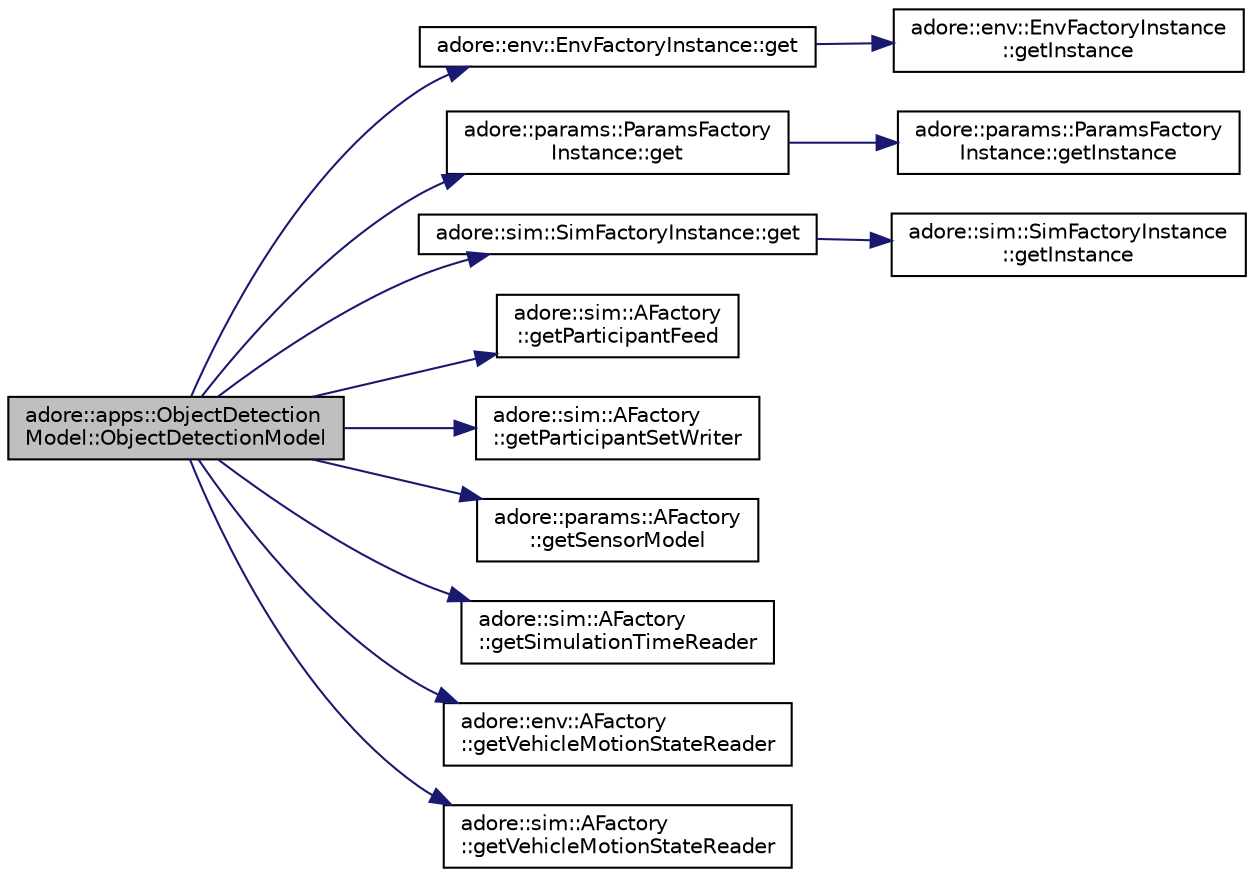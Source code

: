 digraph "adore::apps::ObjectDetectionModel::ObjectDetectionModel"
{
 // LATEX_PDF_SIZE
  edge [fontname="Helvetica",fontsize="10",labelfontname="Helvetica",labelfontsize="10"];
  node [fontname="Helvetica",fontsize="10",shape=record];
  rankdir="LR";
  Node1 [label="adore::apps::ObjectDetection\lModel::ObjectDetectionModel",height=0.2,width=0.4,color="black", fillcolor="grey75", style="filled", fontcolor="black",tooltip=" "];
  Node1 -> Node2 [color="midnightblue",fontsize="10",style="solid",fontname="Helvetica"];
  Node2 [label="adore::env::EnvFactoryInstance::get",height=0.2,width=0.4,color="black", fillcolor="white", style="filled",URL="$classadore_1_1env_1_1EnvFactoryInstance.html#a069fadea20089ddf252a244864f305c1",tooltip=" "];
  Node2 -> Node3 [color="midnightblue",fontsize="10",style="solid",fontname="Helvetica"];
  Node3 [label="adore::env::EnvFactoryInstance\l::getInstance",height=0.2,width=0.4,color="black", fillcolor="white", style="filled",URL="$classadore_1_1env_1_1EnvFactoryInstance.html#a14835a4420fb827ba3809b94a96a7660",tooltip="Function to access singleton instance of the envFactory using magic static."];
  Node1 -> Node4 [color="midnightblue",fontsize="10",style="solid",fontname="Helvetica"];
  Node4 [label="adore::params::ParamsFactory\lInstance::get",height=0.2,width=0.4,color="black", fillcolor="white", style="filled",URL="$classadore_1_1params_1_1ParamsFactoryInstance.html#ae4d79d6130cebb47d90a82b6edb7660d",tooltip=" "];
  Node4 -> Node5 [color="midnightblue",fontsize="10",style="solid",fontname="Helvetica"];
  Node5 [label="adore::params::ParamsFactory\lInstance::getInstance",height=0.2,width=0.4,color="black", fillcolor="white", style="filled",URL="$classadore_1_1params_1_1ParamsFactoryInstance.html#a59eae0e003d40b03f9db2d814ec2a3bf",tooltip="Function to access singleton instance of the AllFactory using magic static."];
  Node1 -> Node6 [color="midnightblue",fontsize="10",style="solid",fontname="Helvetica"];
  Node6 [label="adore::sim::SimFactoryInstance::get",height=0.2,width=0.4,color="black", fillcolor="white", style="filled",URL="$classadore_1_1sim_1_1SimFactoryInstance.html#a28016f33b8e8c8f3079aafdae6198a03",tooltip=" "];
  Node6 -> Node7 [color="midnightblue",fontsize="10",style="solid",fontname="Helvetica"];
  Node7 [label="adore::sim::SimFactoryInstance\l::getInstance",height=0.2,width=0.4,color="black", fillcolor="white", style="filled",URL="$classadore_1_1sim_1_1SimFactoryInstance.html#a177ce78bb1c9675c9dd0370e5f31f749",tooltip="Function to access singleton instance of the AllFactory using magic static."];
  Node1 -> Node8 [color="midnightblue",fontsize="10",style="solid",fontname="Helvetica"];
  Node8 [label="adore::sim::AFactory\l::getParticipantFeed",height=0.2,width=0.4,color="black", fillcolor="white", style="filled",URL="$classadore_1_1sim_1_1AFactory.html#a99660c5f6987cea2b39e1f6456c226f0",tooltip="get state updates from all vehicles"];
  Node1 -> Node9 [color="midnightblue",fontsize="10",style="solid",fontname="Helvetica"];
  Node9 [label="adore::sim::AFactory\l::getParticipantSetWriter",height=0.2,width=0.4,color="black", fillcolor="white", style="filled",URL="$classadore_1_1sim_1_1AFactory.html#ab222d42cac8f949fa0d966c4549df9bb",tooltip="send simulated sensor data"];
  Node1 -> Node10 [color="midnightblue",fontsize="10",style="solid",fontname="Helvetica"];
  Node10 [label="adore::params::AFactory\l::getSensorModel",height=0.2,width=0.4,color="black", fillcolor="white", style="filled",URL="$classadore_1_1params_1_1AFactory.html#a8a34a192a9a0acae950ae622d61baa09",tooltip=" "];
  Node1 -> Node11 [color="midnightblue",fontsize="10",style="solid",fontname="Helvetica"];
  Node11 [label="adore::sim::AFactory\l::getSimulationTimeReader",height=0.2,width=0.4,color="black", fillcolor="white", style="filled",URL="$classadore_1_1sim_1_1AFactory.html#ac9e1883bcd8109e72dd8781ca01f1c72",tooltip="read the simulation time"];
  Node1 -> Node12 [color="midnightblue",fontsize="10",style="solid",fontname="Helvetica"];
  Node12 [label="adore::env::AFactory\l::getVehicleMotionStateReader",height=0.2,width=0.4,color="black", fillcolor="white", style="filled",URL="$classadore_1_1env_1_1AFactory.html#a81f661c576816461f1914436620ac208",tooltip=" "];
  Node1 -> Node13 [color="midnightblue",fontsize="10",style="solid",fontname="Helvetica"];
  Node13 [label="adore::sim::AFactory\l::getVehicleMotionStateReader",height=0.2,width=0.4,color="black", fillcolor="white", style="filled",URL="$classadore_1_1sim_1_1AFactory.html#a1b0366f9fe62ea1336b8e58b465590d9",tooltip="read updates on the true vehicle motion state"];
}
